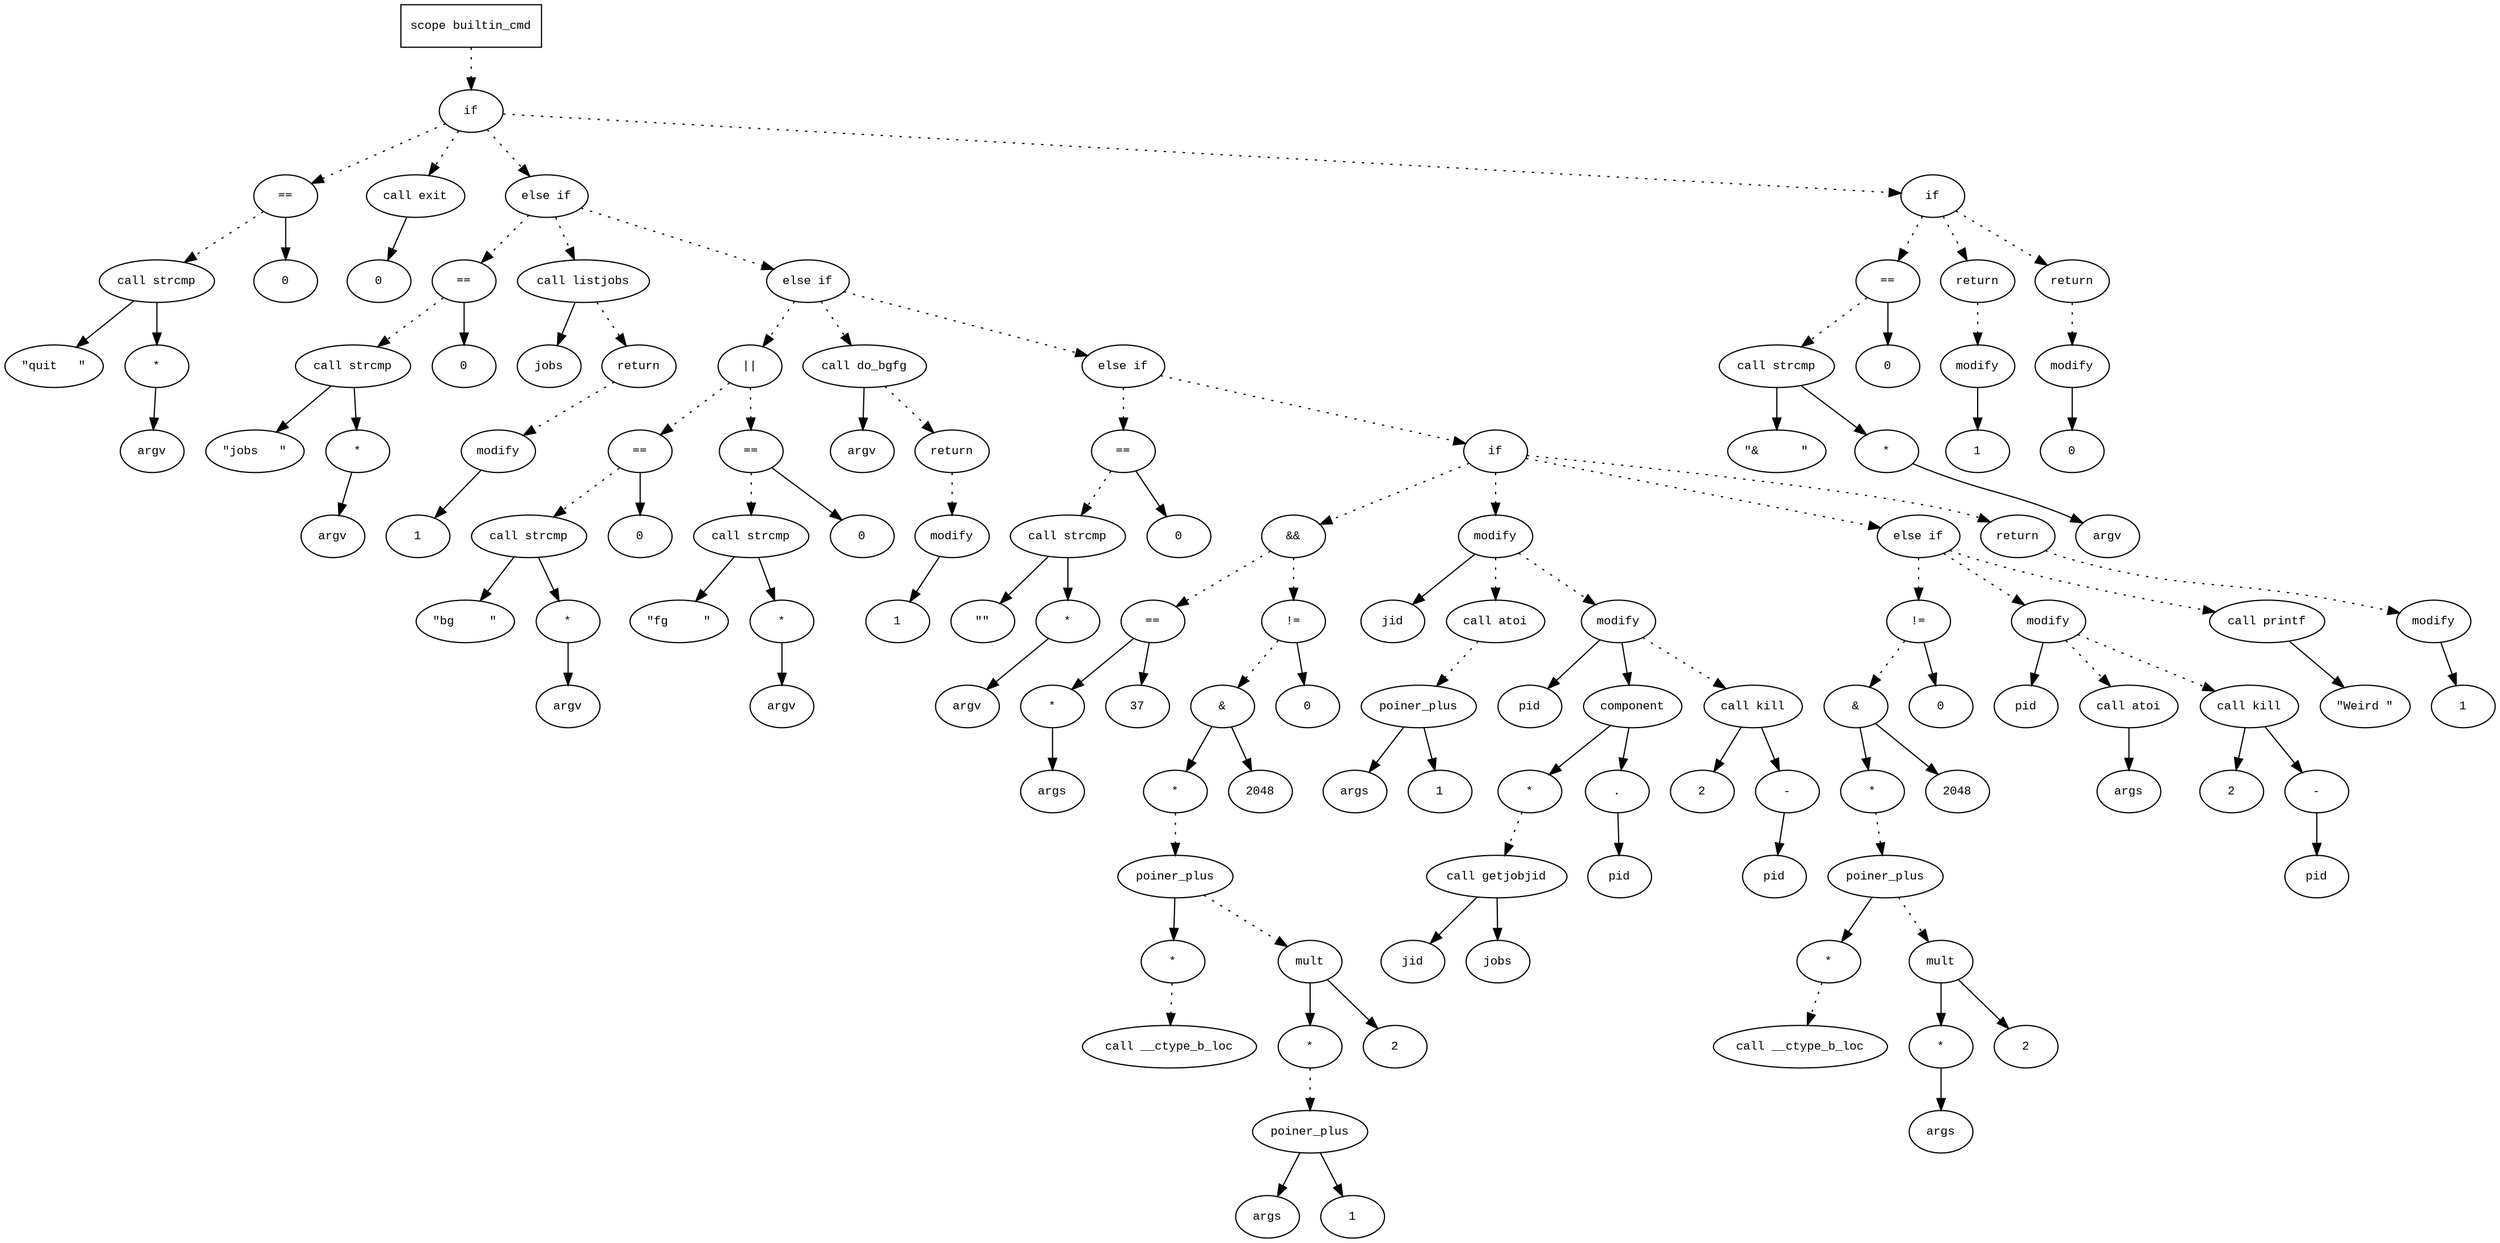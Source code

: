 digraph AST {
  graph [fontname="Times New Roman",fontsize=10];
  node  [fontname="Courier New",fontsize=10];
  edge  [fontname="Times New Roman",fontsize=10];

  node1 [label="scope builtin_cmd",shape=box];
  node2 [label="if",shape=ellipse];
  node1 -> node2 [style=dotted];
  node3 [label="==",shape=ellipse];
  node4 [label="call strcmp",shape=ellipse];
  node5 [label="\"quit   \"",shape=ellipse];
  node4 -> node5;
  node6 [label="*",shape=ellipse];
  node7 [label="argv",shape=ellipse];
  node6 -> node7;
  node4 -> node6;
  node3 -> node4 [style=dotted];
  node8 [label="0",shape=ellipse];
  node3 -> node8;
  node2 -> node3 [style=dotted];
  node9 [label="call exit",shape=ellipse];
  node10 [label="0",shape=ellipse];
  node9 -> node10;
  node2 -> node9 [style=dotted];
  node11 [label="else if",shape=ellipse];
  node2 -> node11 [style=dotted];
  node12 [label="==",shape=ellipse];
  node13 [label="call strcmp",shape=ellipse];
  node14 [label="\"jobs   \"",shape=ellipse];
  node13 -> node14;
  node15 [label="*",shape=ellipse];
  node16 [label="argv",shape=ellipse];
  node15 -> node16;
  node13 -> node15;
  node12 -> node13 [style=dotted];
  node17 [label="0",shape=ellipse];
  node12 -> node17;
  node11 -> node12 [style=dotted];
  node18 [label="call listjobs",shape=ellipse];
  node19 [label="jobs",shape=ellipse];
  node18 -> node19;
  node11 -> node18 [style=dotted];
  node20 [label="return",shape=ellipse];
  node21 [label="modify",shape=ellipse];
  node22 [label="1",shape=ellipse];
  node21 -> node22;
  node20 -> node21 [style=dotted];
  node18 -> node20 [style=dotted];
  node23 [label="else if",shape=ellipse];
  node11 -> node23 [style=dotted];
  node24 [label="||",shape=ellipse];
  node25 [label="==",shape=ellipse];
  node26 [label="call strcmp",shape=ellipse];
  node27 [label="\"bg     \"",shape=ellipse];
  node26 -> node27;
  node28 [label="*",shape=ellipse];
  node29 [label="argv",shape=ellipse];
  node28 -> node29;
  node26 -> node28;
  node25 -> node26 [style=dotted];
  node30 [label="0",shape=ellipse];
  node25 -> node30;
  node24 -> node25 [style=dotted];
  node31 [label="==",shape=ellipse];
  node32 [label="call strcmp",shape=ellipse];
  node33 [label="\"fg     \"",shape=ellipse];
  node32 -> node33;
  node34 [label="*",shape=ellipse];
  node35 [label="argv",shape=ellipse];
  node34 -> node35;
  node32 -> node34;
  node31 -> node32 [style=dotted];
  node36 [label="0",shape=ellipse];
  node31 -> node36;
  node24 -> node31 [style=dotted];
  node23 -> node24 [style=dotted];
  node37 [label="call do_bgfg",shape=ellipse];
  node38 [label="argv",shape=ellipse];
  node37 -> node38;
  node23 -> node37 [style=dotted];
  node39 [label="return",shape=ellipse];
  node40 [label="modify",shape=ellipse];
  node41 [label="1",shape=ellipse];
  node40 -> node41;
  node39 -> node40 [style=dotted];
  node37 -> node39 [style=dotted];
  node42 [label="else if",shape=ellipse];
  node23 -> node42 [style=dotted];
  node43 [label="==",shape=ellipse];
  node44 [label="call strcmp",shape=ellipse];
  node45 [label="\"\"",shape=ellipse];
  node44 -> node45;
  node46 [label="*",shape=ellipse];
  node47 [label="argv",shape=ellipse];
  node46 -> node47;
  node44 -> node46;
  node43 -> node44 [style=dotted];
  node48 [label="0",shape=ellipse];
  node43 -> node48;
  node42 -> node43 [style=dotted];
  node49 [label="if",shape=ellipse];
  node42 -> node49 [style=dotted];
  node50 [label="&&",shape=ellipse];
  node51 [label="==",shape=ellipse];
  node52 [label="*",shape=ellipse];
  node53 [label="args",shape=ellipse];
  node52 -> node53;
  node51 -> node52;
  node54 [label="37",shape=ellipse];
  node51 -> node54;
  node50 -> node51 [style=dotted];
  node55 [label="!=",shape=ellipse];
  node56 [label="&",shape=ellipse];
  node57 [label="*",shape=ellipse];
  node58 [label="poiner_plus",shape=ellipse];
  node59 [label="*",shape=ellipse];
  node60 [label="call __ctype_b_loc",shape=ellipse];
  node59 -> node60 [style=dotted];
  node58 -> node59;
  node61 [label="mult",shape=ellipse];
  node62 [label="*",shape=ellipse];
  node63 [label="poiner_plus",shape=ellipse];
  node64 [label="args",shape=ellipse];
  node63 -> node64;
  node65 [label="1",shape=ellipse];
  node63 -> node65;
  node62 -> node63 [style=dotted];
  node61 -> node62;
  node66 [label="2",shape=ellipse];
  node61 -> node66;
  node58 -> node61 [style=dotted];
  node57 -> node58 [style=dotted];
  node56 -> node57;
  node67 [label="2048",shape=ellipse];
  node56 -> node67;
  node55 -> node56 [style=dotted];
  node68 [label="0",shape=ellipse];
  node55 -> node68;
  node50 -> node55 [style=dotted];
  node49 -> node50 [style=dotted];
  node69 [label="modify",shape=ellipse];
  node70 [label="jid",shape=ellipse];
  node69 -> node70;
  node71 [label="call atoi",shape=ellipse];
  node72 [label="poiner_plus",shape=ellipse];
  node73 [label="args",shape=ellipse];
  node72 -> node73;
  node74 [label="1",shape=ellipse];
  node72 -> node74;
  node71 -> node72 [style=dotted];
  node69 -> node71 [style=dotted];
  node49 -> node69 [style=dotted];
  node75 [label="modify",shape=ellipse];
  node76 [label="pid",shape=ellipse];
  node75 -> node76;
  node77 [label="component",shape=ellipse];
  node75 -> node77;
  node78 [label="*",shape=ellipse];
  node79 [label="call getjobjid",shape=ellipse];
  node80 [label="jid",shape=ellipse];
  node79 -> node80;
  node81 [label="jobs",shape=ellipse];
  node79 -> node81;
  node78 -> node79 [style=dotted];
  node77 -> node78;
  node82 [label=".",shape=ellipse];
  node77 -> node82;
  node83 [label="pid",shape=ellipse];
  node82 -> node83;
  node69 -> node75 [style=dotted];
  node84 [label="call kill",shape=ellipse];
  node85 [label="2",shape=ellipse];
  node84 -> node85;
  node86 [label="-",shape=ellipse];
  node87 [label="pid",shape=ellipse];
  node86 -> node87;
  node84 -> node86;
  node75 -> node84 [style=dotted];
  node88 [label="else if",shape=ellipse];
  node49 -> node88 [style=dotted];
  node89 [label="!=",shape=ellipse];
  node90 [label="&",shape=ellipse];
  node91 [label="*",shape=ellipse];
  node92 [label="poiner_plus",shape=ellipse];
  node93 [label="*",shape=ellipse];
  node94 [label="call __ctype_b_loc",shape=ellipse];
  node93 -> node94 [style=dotted];
  node92 -> node93;
  node95 [label="mult",shape=ellipse];
  node96 [label="*",shape=ellipse];
  node97 [label="args",shape=ellipse];
  node96 -> node97;
  node95 -> node96;
  node98 [label="2",shape=ellipse];
  node95 -> node98;
  node92 -> node95 [style=dotted];
  node91 -> node92 [style=dotted];
  node90 -> node91;
  node99 [label="2048",shape=ellipse];
  node90 -> node99;
  node89 -> node90 [style=dotted];
  node100 [label="0",shape=ellipse];
  node89 -> node100;
  node88 -> node89 [style=dotted];
  node101 [label="modify",shape=ellipse];
  node102 [label="pid",shape=ellipse];
  node101 -> node102;
  node103 [label="call atoi",shape=ellipse];
  node104 [label="args",shape=ellipse];
  node103 -> node104;
  node101 -> node103 [style=dotted];
  node88 -> node101 [style=dotted];
  node105 [label="call kill",shape=ellipse];
  node106 [label="2",shape=ellipse];
  node105 -> node106;
  node107 [label="-",shape=ellipse];
  node108 [label="pid",shape=ellipse];
  node107 -> node108;
  node105 -> node107;
  node101 -> node105 [style=dotted];
  node109 [label="call printf",shape=ellipse];
  node110 [label="\"Weird \"",shape=ellipse];
  node109 -> node110;
  node88 -> node109 [style=dotted];
  node111 [label="return",shape=ellipse];
  node112 [label="modify",shape=ellipse];
  node113 [label="1",shape=ellipse];
  node112 -> node113;
  node111 -> node112 [style=dotted];
  node49 -> node111 [style=dotted];
  node114 [label="if",shape=ellipse];
  node2 -> node114 [style=dotted];
  node115 [label="==",shape=ellipse];
  node116 [label="call strcmp",shape=ellipse];
  node117 [label="\"&      \"",shape=ellipse];
  node116 -> node117;
  node118 [label="*",shape=ellipse];
  node119 [label="argv",shape=ellipse];
  node118 -> node119;
  node116 -> node118;
  node115 -> node116 [style=dotted];
  node120 [label="0",shape=ellipse];
  node115 -> node120;
  node114 -> node115 [style=dotted];
  node121 [label="return",shape=ellipse];
  node122 [label="modify",shape=ellipse];
  node123 [label="1",shape=ellipse];
  node122 -> node123;
  node121 -> node122 [style=dotted];
  node114 -> node121 [style=dotted];
  node124 [label="return",shape=ellipse];
  node125 [label="modify",shape=ellipse];
  node126 [label="0",shape=ellipse];
  node125 -> node126;
  node124 -> node125 [style=dotted];
  node114 -> node124 [style=dotted];
} 